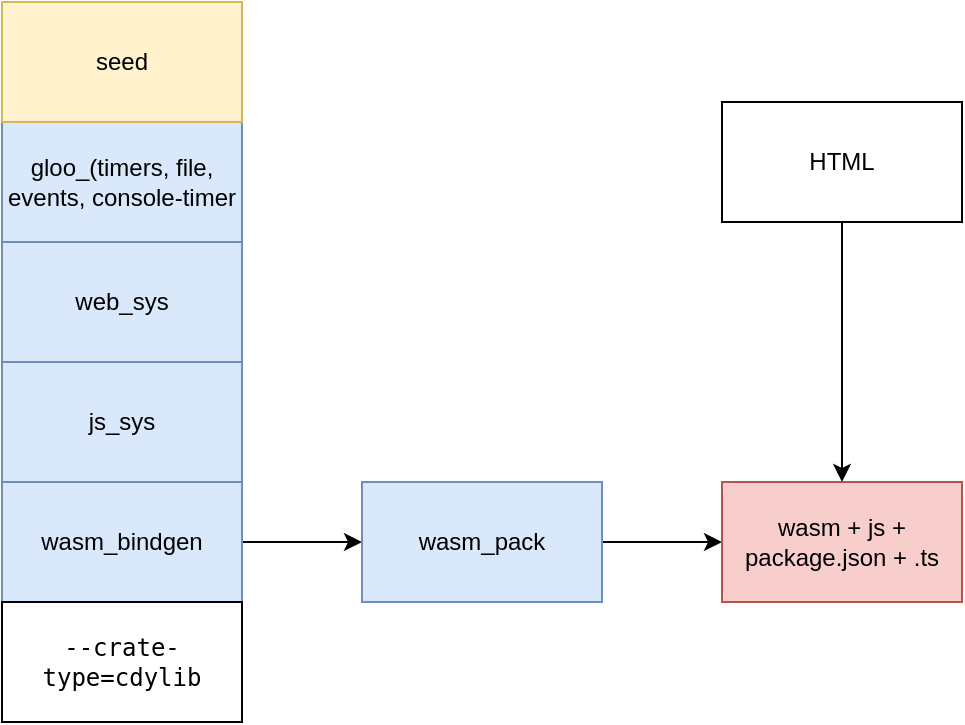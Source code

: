 <mxfile version="13.2.4" type="device"><diagram id="VIRLd7Nt8L4Bwl3EbGAt" name="Page-1"><mxGraphModel dx="786" dy="580" grid="1" gridSize="10" guides="1" tooltips="1" connect="1" arrows="1" fold="1" page="1" pageScale="1" pageWidth="827" pageHeight="1169" math="0" shadow="0"><root><mxCell id="0"/><mxCell id="1" parent="0"/><mxCell id="Md-l8QPCTVHQPxQgTkdv-7" style="edgeStyle=orthogonalEdgeStyle;rounded=0;orthogonalLoop=1;jettySize=auto;html=1;entryX=0;entryY=0.5;entryDx=0;entryDy=0;" parent="1" source="Md-l8QPCTVHQPxQgTkdv-1" target="Md-l8QPCTVHQPxQgTkdv-6" edge="1"><mxGeometry relative="1" as="geometry"/></mxCell><mxCell id="Md-l8QPCTVHQPxQgTkdv-1" value="wasm_bindgen" style="rounded=0;whiteSpace=wrap;html=1;fillColor=#dae8fc;strokeColor=#6c8ebf;" parent="1" vertex="1"><mxGeometry x="80" y="340" width="120" height="60" as="geometry"/></mxCell><mxCell id="Md-l8QPCTVHQPxQgTkdv-2" value="js_sys" style="rounded=0;whiteSpace=wrap;html=1;fillColor=#dae8fc;strokeColor=#6c8ebf;" parent="1" vertex="1"><mxGeometry x="80" y="280" width="120" height="60" as="geometry"/></mxCell><mxCell id="Md-l8QPCTVHQPxQgTkdv-3" value="web_sys" style="rounded=0;whiteSpace=wrap;html=1;fillColor=#dae8fc;strokeColor=#6c8ebf;" parent="1" vertex="1"><mxGeometry x="80" y="220" width="120" height="60" as="geometry"/></mxCell><mxCell id="Md-l8QPCTVHQPxQgTkdv-4" value="gloo_(timers, file, events, console-timer" style="rounded=0;whiteSpace=wrap;html=1;fillColor=#dae8fc;strokeColor=#6c8ebf;" parent="1" vertex="1"><mxGeometry x="80" y="160" width="120" height="60" as="geometry"/></mxCell><mxCell id="Md-l8QPCTVHQPxQgTkdv-5" value="seed" style="rounded=0;whiteSpace=wrap;html=1;fillColor=#fff2cc;strokeColor=#d6b656;" parent="1" vertex="1"><mxGeometry x="80" y="100" width="120" height="60" as="geometry"/></mxCell><mxCell id="Md-l8QPCTVHQPxQgTkdv-9" style="edgeStyle=orthogonalEdgeStyle;rounded=0;orthogonalLoop=1;jettySize=auto;html=1;entryX=0;entryY=0.5;entryDx=0;entryDy=0;" parent="1" source="Md-l8QPCTVHQPxQgTkdv-6" target="Md-l8QPCTVHQPxQgTkdv-8" edge="1"><mxGeometry relative="1" as="geometry"/></mxCell><mxCell id="Md-l8QPCTVHQPxQgTkdv-6" value="wasm_pack" style="rounded=0;whiteSpace=wrap;html=1;fillColor=#dae8fc;strokeColor=#6c8ebf;" parent="1" vertex="1"><mxGeometry x="260" y="340" width="120" height="60" as="geometry"/></mxCell><mxCell id="Md-l8QPCTVHQPxQgTkdv-8" value="wasm + js + package.json + .ts" style="rounded=0;whiteSpace=wrap;html=1;fillColor=#f8cecc;strokeColor=#b85450;" parent="1" vertex="1"><mxGeometry x="440" y="340" width="120" height="60" as="geometry"/></mxCell><mxCell id="_eZbl28ipoVOsVGV9Hqj-1" value="&lt;code class=&quot;hljs&quot;&gt;--crate-type=cdylib&lt;/code&gt;" style="rounded=0;whiteSpace=wrap;html=1;" vertex="1" parent="1"><mxGeometry x="80" y="400" width="120" height="60" as="geometry"/></mxCell><mxCell id="_eZbl28ipoVOsVGV9Hqj-4" style="edgeStyle=orthogonalEdgeStyle;rounded=0;orthogonalLoop=1;jettySize=auto;html=1;entryX=0.5;entryY=0;entryDx=0;entryDy=0;" edge="1" parent="1" source="_eZbl28ipoVOsVGV9Hqj-3" target="Md-l8QPCTVHQPxQgTkdv-8"><mxGeometry relative="1" as="geometry"/></mxCell><mxCell id="_eZbl28ipoVOsVGV9Hqj-3" value="HTML" style="rounded=0;whiteSpace=wrap;html=1;" vertex="1" parent="1"><mxGeometry x="440" y="150" width="120" height="60" as="geometry"/></mxCell></root></mxGraphModel></diagram></mxfile>